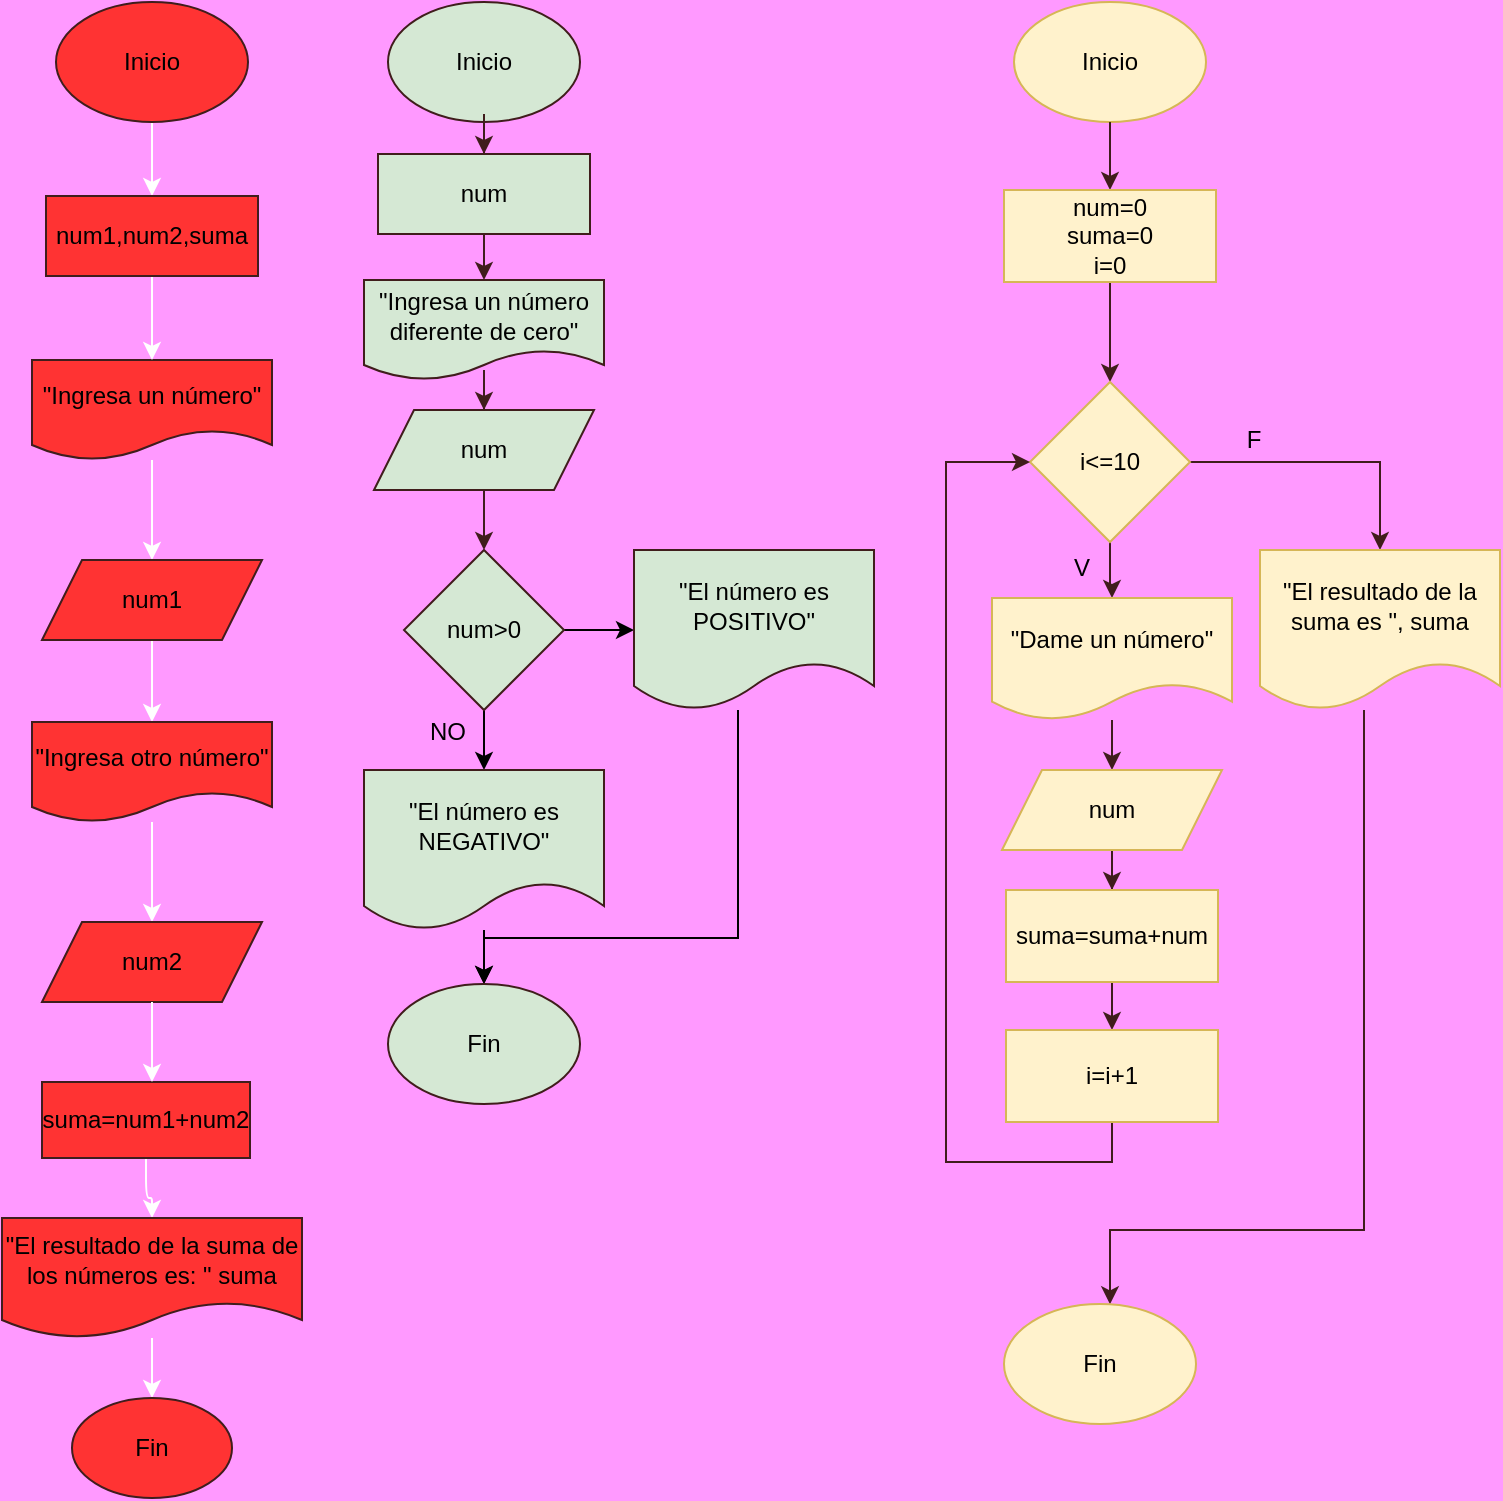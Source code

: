 <mxfile version="18.0.2" type="device"><diagram id="N1_ApDl3L6bmmHCyLs9g" name="Page-1"><mxGraphModel dx="1422" dy="794" grid="0" gridSize="1" guides="1" tooltips="1" connect="1" arrows="1" fold="1" page="1" pageScale="1" pageWidth="827" pageHeight="1169" background="#FF99FF" math="0" shadow="0"><root><mxCell id="0"/><mxCell id="1" parent="0"/><mxCell id="0Tpr8LQB092gY25IfHlj-11" value="" style="edgeStyle=orthogonalEdgeStyle;curved=0;rounded=1;sketch=0;orthogonalLoop=1;jettySize=auto;html=1;fontColor=#FFFFFF;strokeColor=#FFFFFF;" parent="1" source="0Tpr8LQB092gY25IfHlj-1" target="0Tpr8LQB092gY25IfHlj-7" edge="1"><mxGeometry relative="1" as="geometry"/></mxCell><mxCell id="0Tpr8LQB092gY25IfHlj-1" value="Inicio" style="ellipse;whiteSpace=wrap;html=1;rounded=0;sketch=0;strokeColor=#401D1C;fillColor=#FF3333;" parent="1" vertex="1"><mxGeometry x="33" y="17" width="96" height="60" as="geometry"/></mxCell><mxCell id="0Tpr8LQB092gY25IfHlj-5" value="" style="edgeStyle=orthogonalEdgeStyle;curved=0;rounded=1;sketch=0;orthogonalLoop=1;jettySize=auto;html=1;fontColor=#FFFFFF;strokeColor=#FFFFFF;" parent="1" source="0Tpr8LQB092gY25IfHlj-2" target="0Tpr8LQB092gY25IfHlj-4" edge="1"><mxGeometry relative="1" as="geometry"/></mxCell><mxCell id="0Tpr8LQB092gY25IfHlj-2" value="&quot;Ingresa un número&quot;" style="shape=document;whiteSpace=wrap;html=1;boundedLbl=1;rounded=0;sketch=0;fontColor=default;strokeColor=#401D1C;fillColor=#FF3333;" parent="1" vertex="1"><mxGeometry x="21" y="196" width="120" height="50" as="geometry"/></mxCell><mxCell id="0Tpr8LQB092gY25IfHlj-13" value="" style="edgeStyle=orthogonalEdgeStyle;curved=0;rounded=1;sketch=0;orthogonalLoop=1;jettySize=auto;html=1;fontColor=#FFFFFF;strokeColor=#FFFFFF;" parent="1" source="0Tpr8LQB092gY25IfHlj-4" target="0Tpr8LQB092gY25IfHlj-9" edge="1"><mxGeometry relative="1" as="geometry"/></mxCell><mxCell id="0Tpr8LQB092gY25IfHlj-4" value="num1" style="shape=parallelogram;perimeter=parallelogramPerimeter;whiteSpace=wrap;html=1;fixedSize=1;rounded=0;sketch=0;fontColor=default;strokeColor=#401D1C;fillColor=#FF3333;" parent="1" vertex="1"><mxGeometry x="26" y="296" width="110" height="40" as="geometry"/></mxCell><mxCell id="0Tpr8LQB092gY25IfHlj-12" value="" style="edgeStyle=orthogonalEdgeStyle;curved=0;rounded=1;sketch=0;orthogonalLoop=1;jettySize=auto;html=1;fontColor=#FFFFFF;strokeColor=#FFFFFF;" parent="1" source="0Tpr8LQB092gY25IfHlj-7" target="0Tpr8LQB092gY25IfHlj-2" edge="1"><mxGeometry relative="1" as="geometry"/></mxCell><mxCell id="0Tpr8LQB092gY25IfHlj-7" value="num1,num2,suma" style="rounded=0;whiteSpace=wrap;html=1;sketch=0;fontColor=default;strokeColor=#401D1C;fillColor=#FF3333;" parent="1" vertex="1"><mxGeometry x="28" y="114" width="106" height="40" as="geometry"/></mxCell><mxCell id="0Tpr8LQB092gY25IfHlj-8" value="" style="edgeStyle=orthogonalEdgeStyle;curved=0;rounded=1;sketch=0;orthogonalLoop=1;jettySize=auto;html=1;fontColor=#FFFFFF;strokeColor=#FFFFFF;" parent="1" source="0Tpr8LQB092gY25IfHlj-9" target="0Tpr8LQB092gY25IfHlj-10" edge="1"><mxGeometry relative="1" as="geometry"/></mxCell><mxCell id="0Tpr8LQB092gY25IfHlj-9" value="&quot;Ingresa otro número&quot;" style="shape=document;whiteSpace=wrap;html=1;boundedLbl=1;rounded=0;sketch=0;fontColor=default;strokeColor=#401D1C;fillColor=#FF3333;" parent="1" vertex="1"><mxGeometry x="21" y="377" width="120" height="50" as="geometry"/></mxCell><mxCell id="0Tpr8LQB092gY25IfHlj-10" value="num2" style="shape=parallelogram;perimeter=parallelogramPerimeter;whiteSpace=wrap;html=1;fixedSize=1;rounded=0;sketch=0;fontColor=default;strokeColor=#401D1C;fillColor=#FF3333;" parent="1" vertex="1"><mxGeometry x="26" y="477" width="110" height="40" as="geometry"/></mxCell><mxCell id="0Tpr8LQB092gY25IfHlj-22" value="" style="edgeStyle=orthogonalEdgeStyle;curved=0;rounded=1;sketch=0;orthogonalLoop=1;jettySize=auto;html=1;fontColor=#FFFFFF;strokeColor=#FFFFFF;" parent="1" source="0Tpr8LQB092gY25IfHlj-14" target="0Tpr8LQB092gY25IfHlj-15" edge="1"><mxGeometry relative="1" as="geometry"/></mxCell><mxCell id="0Tpr8LQB092gY25IfHlj-14" value="suma=num1+num2" style="rounded=0;whiteSpace=wrap;html=1;sketch=0;fontColor=default;strokeColor=#401D1C;fillColor=#FF3333;" parent="1" vertex="1"><mxGeometry x="26" y="557" width="104" height="38" as="geometry"/></mxCell><mxCell id="0Tpr8LQB092gY25IfHlj-23" value="" style="edgeStyle=orthogonalEdgeStyle;curved=0;rounded=1;sketch=0;orthogonalLoop=1;jettySize=auto;html=1;fontColor=#FFFFFF;strokeColor=#FFFFFF;" parent="1" source="0Tpr8LQB092gY25IfHlj-15" target="0Tpr8LQB092gY25IfHlj-16" edge="1"><mxGeometry relative="1" as="geometry"/></mxCell><mxCell id="0Tpr8LQB092gY25IfHlj-15" value="&quot;El resultado de la suma de los números es: &quot; suma" style="shape=document;whiteSpace=wrap;html=1;boundedLbl=1;rounded=0;sketch=0;fontColor=default;strokeColor=#401D1C;fillColor=#FF3333;" parent="1" vertex="1"><mxGeometry x="6" y="625" width="150" height="60" as="geometry"/></mxCell><mxCell id="0Tpr8LQB092gY25IfHlj-16" value="Fin" style="ellipse;whiteSpace=wrap;html=1;rounded=0;sketch=0;fontColor=default;strokeColor=#401D1C;fillColor=#FF3333;" parent="1" vertex="1"><mxGeometry x="41" y="715" width="80" height="50" as="geometry"/></mxCell><mxCell id="0Tpr8LQB092gY25IfHlj-24" value="" style="endArrow=classic;html=1;rounded=1;sketch=0;fontColor=#FFFFFF;strokeColor=#FFFFFF;curved=0;exitX=0.5;exitY=1;exitDx=0;exitDy=0;" parent="1" source="0Tpr8LQB092gY25IfHlj-10" edge="1"><mxGeometry width="50" height="50" relative="1" as="geometry"><mxPoint x="17" y="417" as="sourcePoint"/><mxPoint x="81" y="557" as="targetPoint"/></mxGeometry></mxCell><mxCell id="GPX-2WZqT_ZkX3Q-Mf1R-1" value="Inicio" style="ellipse;whiteSpace=wrap;html=1;rounded=0;sketch=0;strokeColor=#401D1C;fillColor=#D5E8D4;" vertex="1" parent="1"><mxGeometry x="199" y="17" width="96" height="60" as="geometry"/></mxCell><mxCell id="GPX-2WZqT_ZkX3Q-Mf1R-2" value="" style="edgeStyle=orthogonalEdgeStyle;curved=0;rounded=0;sketch=0;orthogonalLoop=1;jettySize=auto;html=1;fontColor=default;strokeColor=#401D1C;fontSize=12;fillColor=#D5E8D4;exitX=0.5;exitY=1;exitDx=0;exitDy=0;" edge="1" parent="1" target="GPX-2WZqT_ZkX3Q-Mf1R-8" source="GPX-2WZqT_ZkX3Q-Mf1R-1"><mxGeometry relative="1" as="geometry"><mxPoint x="247" y="82" as="sourcePoint"/></mxGeometry></mxCell><mxCell id="GPX-2WZqT_ZkX3Q-Mf1R-3" value="" style="edgeStyle=orthogonalEdgeStyle;curved=0;rounded=0;sketch=0;orthogonalLoop=1;jettySize=auto;html=1;fontColor=default;strokeColor=#401D1C;fontSize=12;fillColor=#D5E8D4;" edge="1" parent="1" source="GPX-2WZqT_ZkX3Q-Mf1R-4" target="GPX-2WZqT_ZkX3Q-Mf1R-6"><mxGeometry relative="1" as="geometry"/></mxCell><mxCell id="GPX-2WZqT_ZkX3Q-Mf1R-4" value="&quot;Ingresa un número diferente de cero&quot;" style="shape=document;whiteSpace=wrap;html=1;boundedLbl=1;rounded=0;sketch=0;fontColor=default;strokeColor=#401D1C;fillColor=#D5E8D4;" vertex="1" parent="1"><mxGeometry x="187" y="156" width="120" height="50" as="geometry"/></mxCell><mxCell id="GPX-2WZqT_ZkX3Q-Mf1R-5" value="" style="edgeStyle=orthogonalEdgeStyle;curved=0;rounded=0;sketch=0;orthogonalLoop=1;jettySize=auto;html=1;fontColor=default;strokeColor=#401D1C;fontSize=12;fillColor=#D5E8D4;entryX=0.5;entryY=0;entryDx=0;entryDy=0;" edge="1" parent="1" source="GPX-2WZqT_ZkX3Q-Mf1R-6" target="GPX-2WZqT_ZkX3Q-Mf1R-10"><mxGeometry relative="1" as="geometry"><mxPoint x="247" y="382" as="targetPoint"/></mxGeometry></mxCell><mxCell id="GPX-2WZqT_ZkX3Q-Mf1R-6" value="num" style="shape=parallelogram;perimeter=parallelogramPerimeter;whiteSpace=wrap;html=1;fixedSize=1;rounded=0;sketch=0;fontColor=default;strokeColor=#401D1C;fillColor=#D5E8D4;" vertex="1" parent="1"><mxGeometry x="192" y="221" width="110" height="40" as="geometry"/></mxCell><mxCell id="GPX-2WZqT_ZkX3Q-Mf1R-7" value="" style="edgeStyle=orthogonalEdgeStyle;curved=0;rounded=0;sketch=0;orthogonalLoop=1;jettySize=auto;html=1;fontColor=default;strokeColor=#401D1C;fontSize=12;fillColor=#D5E8D4;" edge="1" parent="1" source="GPX-2WZqT_ZkX3Q-Mf1R-8" target="GPX-2WZqT_ZkX3Q-Mf1R-4"><mxGeometry relative="1" as="geometry"/></mxCell><mxCell id="GPX-2WZqT_ZkX3Q-Mf1R-8" value="num" style="rounded=0;whiteSpace=wrap;html=1;sketch=0;fontColor=default;strokeColor=#401D1C;fillColor=#D5E8D4;" vertex="1" parent="1"><mxGeometry x="194" y="93" width="106" height="40" as="geometry"/></mxCell><mxCell id="GPX-2WZqT_ZkX3Q-Mf1R-14" value="" style="edgeStyle=orthogonalEdgeStyle;rounded=0;orthogonalLoop=1;jettySize=auto;html=1;" edge="1" parent="1" source="GPX-2WZqT_ZkX3Q-Mf1R-10" target="GPX-2WZqT_ZkX3Q-Mf1R-12"><mxGeometry relative="1" as="geometry"/></mxCell><mxCell id="GPX-2WZqT_ZkX3Q-Mf1R-15" value="" style="edgeStyle=orthogonalEdgeStyle;rounded=0;orthogonalLoop=1;jettySize=auto;html=1;" edge="1" parent="1" source="GPX-2WZqT_ZkX3Q-Mf1R-10" target="GPX-2WZqT_ZkX3Q-Mf1R-13"><mxGeometry relative="1" as="geometry"/></mxCell><mxCell id="GPX-2WZqT_ZkX3Q-Mf1R-10" value="num&amp;gt;0" style="rhombus;whiteSpace=wrap;html=1;strokeColor=#401D1C;fillColor=#D5E8D4;" vertex="1" parent="1"><mxGeometry x="207" y="291" width="80" height="80" as="geometry"/></mxCell><mxCell id="GPX-2WZqT_ZkX3Q-Mf1R-20" style="edgeStyle=orthogonalEdgeStyle;rounded=0;orthogonalLoop=1;jettySize=auto;html=1;" edge="1" parent="1" source="GPX-2WZqT_ZkX3Q-Mf1R-12" target="GPX-2WZqT_ZkX3Q-Mf1R-18"><mxGeometry relative="1" as="geometry"><Array as="points"><mxPoint x="374" y="485"/><mxPoint x="247" y="485"/></Array></mxGeometry></mxCell><mxCell id="GPX-2WZqT_ZkX3Q-Mf1R-12" value="&lt;span style=&quot;&quot;&gt;&quot;El número es POSITIVO&quot;&lt;/span&gt;" style="shape=document;whiteSpace=wrap;html=1;boundedLbl=1;strokeColor=#401D1C;fillColor=#D5E8D4;" vertex="1" parent="1"><mxGeometry x="322" y="291" width="120" height="80" as="geometry"/></mxCell><mxCell id="GPX-2WZqT_ZkX3Q-Mf1R-19" value="" style="edgeStyle=orthogonalEdgeStyle;rounded=0;orthogonalLoop=1;jettySize=auto;html=1;" edge="1" parent="1" source="GPX-2WZqT_ZkX3Q-Mf1R-13" target="GPX-2WZqT_ZkX3Q-Mf1R-18"><mxGeometry relative="1" as="geometry"/></mxCell><mxCell id="GPX-2WZqT_ZkX3Q-Mf1R-13" value="&lt;span style=&quot;&quot;&gt;&quot;El número es NEGATIVO&quot;&lt;/span&gt;" style="shape=document;whiteSpace=wrap;html=1;boundedLbl=1;strokeColor=#401D1C;fillColor=#D5E8D4;" vertex="1" parent="1"><mxGeometry x="187" y="401" width="120" height="80" as="geometry"/></mxCell><mxCell id="GPX-2WZqT_ZkX3Q-Mf1R-16" value="NO" style="text;html=1;strokeColor=none;fillColor=none;align=center;verticalAlign=middle;whiteSpace=wrap;rounded=0;" vertex="1" parent="1"><mxGeometry x="199" y="367" width="60" height="30" as="geometry"/></mxCell><mxCell id="GPX-2WZqT_ZkX3Q-Mf1R-17" value="V" style="text;html=1;strokeColor=none;fillColor=none;align=center;verticalAlign=middle;whiteSpace=wrap;rounded=0;" vertex="1" parent="1"><mxGeometry x="516" y="285" width="60" height="30" as="geometry"/></mxCell><mxCell id="GPX-2WZqT_ZkX3Q-Mf1R-18" value="Fin" style="ellipse;whiteSpace=wrap;html=1;rounded=0;sketch=0;strokeColor=#401D1C;fillColor=#D5E8D4;" vertex="1" parent="1"><mxGeometry x="199" y="508" width="96" height="60" as="geometry"/></mxCell><mxCell id="GPX-2WZqT_ZkX3Q-Mf1R-21" value="Inicio" style="ellipse;whiteSpace=wrap;html=1;rounded=0;sketch=0;strokeColor=#d6b656;fillColor=#fff2cc;" vertex="1" parent="1"><mxGeometry x="512" y="17" width="96" height="60" as="geometry"/></mxCell><mxCell id="GPX-2WZqT_ZkX3Q-Mf1R-22" value="" style="edgeStyle=orthogonalEdgeStyle;curved=0;rounded=0;sketch=0;orthogonalLoop=1;jettySize=auto;html=1;fontColor=default;strokeColor=#401D1C;fontSize=12;fillColor=#fff2cc;exitX=0.5;exitY=1;exitDx=0;exitDy=0;" edge="1" parent="1" source="GPX-2WZqT_ZkX3Q-Mf1R-21" target="GPX-2WZqT_ZkX3Q-Mf1R-28"><mxGeometry relative="1" as="geometry"><mxPoint x="560" y="82" as="sourcePoint"/></mxGeometry></mxCell><mxCell id="GPX-2WZqT_ZkX3Q-Mf1R-27" value="" style="edgeStyle=orthogonalEdgeStyle;curved=0;rounded=0;sketch=0;orthogonalLoop=1;jettySize=auto;html=1;fontColor=default;strokeColor=#401D1C;fontSize=11;fillColor=#fff2cc;entryX=0.5;entryY=0;entryDx=0;entryDy=0;" edge="1" parent="1" source="GPX-2WZqT_ZkX3Q-Mf1R-28" target="GPX-2WZqT_ZkX3Q-Mf1R-31"><mxGeometry relative="1" as="geometry"><mxPoint x="561" y="210" as="targetPoint"/></mxGeometry></mxCell><mxCell id="GPX-2WZqT_ZkX3Q-Mf1R-28" value="num=0&lt;br&gt;suma=0&lt;br&gt;i=0" style="rounded=0;whiteSpace=wrap;html=1;sketch=0;strokeColor=#d6b656;fillColor=#fff2cc;" vertex="1" parent="1"><mxGeometry x="507" y="111" width="106" height="46" as="geometry"/></mxCell><mxCell id="GPX-2WZqT_ZkX3Q-Mf1R-29" value="" style="edgeStyle=orthogonalEdgeStyle;rounded=0;orthogonalLoop=1;jettySize=auto;html=1;fillColor=#fff2cc;strokeColor=#401D1C;" edge="1" parent="1" source="GPX-2WZqT_ZkX3Q-Mf1R-31" target="GPX-2WZqT_ZkX3Q-Mf1R-33"><mxGeometry relative="1" as="geometry"/></mxCell><mxCell id="GPX-2WZqT_ZkX3Q-Mf1R-44" value="" style="edgeStyle=orthogonalEdgeStyle;rounded=0;orthogonalLoop=1;jettySize=auto;html=1;strokeColor=#401D1C;entryX=0.5;entryY=0;entryDx=0;entryDy=0;exitX=0.5;exitY=1;exitDx=0;exitDy=0;" edge="1" parent="1" source="GPX-2WZqT_ZkX3Q-Mf1R-31" target="GPX-2WZqT_ZkX3Q-Mf1R-35"><mxGeometry relative="1" as="geometry"><Array as="points"><mxPoint x="560" y="311"/><mxPoint x="561" y="311"/></Array></mxGeometry></mxCell><mxCell id="GPX-2WZqT_ZkX3Q-Mf1R-31" value="i&amp;lt;=10" style="rhombus;whiteSpace=wrap;html=1;strokeColor=#d6b656;fillColor=#fff2cc;" vertex="1" parent="1"><mxGeometry x="520" y="207" width="80" height="80" as="geometry"/></mxCell><mxCell id="GPX-2WZqT_ZkX3Q-Mf1R-32" style="edgeStyle=orthogonalEdgeStyle;rounded=0;orthogonalLoop=1;jettySize=auto;html=1;fillColor=#fff2cc;strokeColor=#401D1C;" edge="1" parent="1" source="GPX-2WZqT_ZkX3Q-Mf1R-33" target="GPX-2WZqT_ZkX3Q-Mf1R-38"><mxGeometry relative="1" as="geometry"><Array as="points"><mxPoint x="687" y="631"/><mxPoint x="560" y="631"/></Array></mxGeometry></mxCell><mxCell id="GPX-2WZqT_ZkX3Q-Mf1R-33" value="&lt;span style=&quot;&quot;&gt;&quot;El resultado de la suma es &quot;, suma&lt;/span&gt;" style="shape=document;whiteSpace=wrap;html=1;boundedLbl=1;strokeColor=#d6b656;fillColor=#fff2cc;" vertex="1" parent="1"><mxGeometry x="635" y="291" width="120" height="80" as="geometry"/></mxCell><mxCell id="GPX-2WZqT_ZkX3Q-Mf1R-45" value="" style="edgeStyle=orthogonalEdgeStyle;rounded=0;orthogonalLoop=1;jettySize=auto;html=1;strokeColor=#401D1C;entryX=0.5;entryY=0;entryDx=0;entryDy=0;" edge="1" parent="1" source="GPX-2WZqT_ZkX3Q-Mf1R-35" target="GPX-2WZqT_ZkX3Q-Mf1R-41"><mxGeometry relative="1" as="geometry"/></mxCell><mxCell id="GPX-2WZqT_ZkX3Q-Mf1R-35" value="&lt;span style=&quot;&quot;&gt;&quot;Dame un número&quot;&lt;/span&gt;" style="shape=document;whiteSpace=wrap;html=1;boundedLbl=1;strokeColor=#d6b656;fillColor=#fff2cc;" vertex="1" parent="1"><mxGeometry x="501" y="315" width="120" height="61" as="geometry"/></mxCell><mxCell id="GPX-2WZqT_ZkX3Q-Mf1R-38" value="Fin" style="ellipse;whiteSpace=wrap;html=1;rounded=0;sketch=0;strokeColor=#d6b656;fillColor=#fff2cc;" vertex="1" parent="1"><mxGeometry x="507" y="668" width="96" height="60" as="geometry"/></mxCell><mxCell id="GPX-2WZqT_ZkX3Q-Mf1R-47" value="" style="edgeStyle=orthogonalEdgeStyle;rounded=0;orthogonalLoop=1;jettySize=auto;html=1;strokeColor=#401D1C;entryX=0.5;entryY=0;entryDx=0;entryDy=0;" edge="1" parent="1" source="GPX-2WZqT_ZkX3Q-Mf1R-41" target="GPX-2WZqT_ZkX3Q-Mf1R-42"><mxGeometry relative="1" as="geometry"><mxPoint x="558" y="463" as="targetPoint"/></mxGeometry></mxCell><mxCell id="GPX-2WZqT_ZkX3Q-Mf1R-41" value="num" style="shape=parallelogram;perimeter=parallelogramPerimeter;whiteSpace=wrap;html=1;fixedSize=1;rounded=0;sketch=0;strokeColor=#d6b656;fillColor=#fff2cc;" vertex="1" parent="1"><mxGeometry x="506" y="401" width="110" height="40" as="geometry"/></mxCell><mxCell id="GPX-2WZqT_ZkX3Q-Mf1R-48" value="" style="edgeStyle=orthogonalEdgeStyle;rounded=0;orthogonalLoop=1;jettySize=auto;html=1;strokeColor=#401D1C;" edge="1" parent="1" source="GPX-2WZqT_ZkX3Q-Mf1R-42" target="GPX-2WZqT_ZkX3Q-Mf1R-43"><mxGeometry relative="1" as="geometry"/></mxCell><mxCell id="GPX-2WZqT_ZkX3Q-Mf1R-42" value="suma=suma+num" style="rounded=0;whiteSpace=wrap;html=1;sketch=0;strokeColor=#d6b656;fillColor=#fff2cc;" vertex="1" parent="1"><mxGeometry x="508" y="461" width="106" height="46" as="geometry"/></mxCell><mxCell id="GPX-2WZqT_ZkX3Q-Mf1R-49" value="" style="edgeStyle=orthogonalEdgeStyle;rounded=0;orthogonalLoop=1;jettySize=auto;html=1;strokeColor=#401D1C;entryX=0;entryY=0.5;entryDx=0;entryDy=0;exitX=0.5;exitY=1;exitDx=0;exitDy=0;" edge="1" parent="1" source="GPX-2WZqT_ZkX3Q-Mf1R-43" target="GPX-2WZqT_ZkX3Q-Mf1R-31"><mxGeometry relative="1" as="geometry"><Array as="points"><mxPoint x="561" y="597"/><mxPoint x="478" y="597"/><mxPoint x="478" y="247"/></Array></mxGeometry></mxCell><mxCell id="GPX-2WZqT_ZkX3Q-Mf1R-43" value="i=i+1" style="rounded=0;whiteSpace=wrap;html=1;sketch=0;strokeColor=#d6b656;fillColor=#fff2cc;" vertex="1" parent="1"><mxGeometry x="508" y="531" width="106" height="46" as="geometry"/></mxCell><mxCell id="GPX-2WZqT_ZkX3Q-Mf1R-50" value="F" style="text;html=1;strokeColor=none;fillColor=none;align=center;verticalAlign=middle;whiteSpace=wrap;rounded=0;" vertex="1" parent="1"><mxGeometry x="602" y="221" width="60" height="30" as="geometry"/></mxCell></root></mxGraphModel></diagram></mxfile>